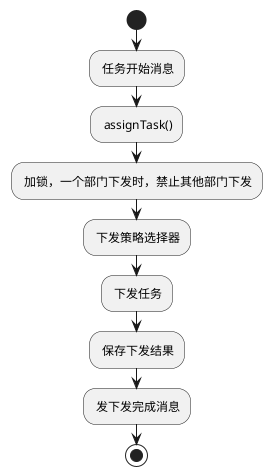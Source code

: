 @startuml
'https://plantuml.com/activity-diagram-beta

start

    : 任务开始消息;
    : assignTask();
    : 加锁，一个部门下发时，禁止其他部门下发;
    : 下发策略选择器;
    : 下发任务;
    : 保存下发结果;
    : 发下发完成消息;

stop

@enduml